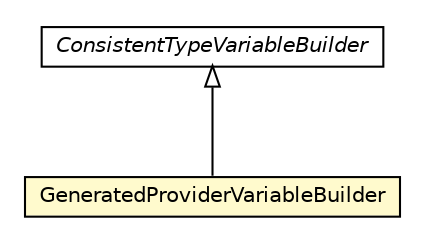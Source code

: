 #!/usr/local/bin/dot
#
# Class diagram 
# Generated by UMLGraph version 5.1 (http://www.umlgraph.org/)
#

digraph G {
	edge [fontname="Helvetica",fontsize=10,labelfontname="Helvetica",labelfontsize=10];
	node [fontname="Helvetica",fontsize=10,shape=plaintext];
	nodesep=0.25;
	ranksep=0.5;
	// org.androidtransfuse.gen.variableBuilder.ConsistentTypeVariableBuilder
	c72058 [label=<<table title="org.androidtransfuse.gen.variableBuilder.ConsistentTypeVariableBuilder" border="0" cellborder="1" cellspacing="0" cellpadding="2" port="p" href="./ConsistentTypeVariableBuilder.html">
		<tr><td><table border="0" cellspacing="0" cellpadding="1">
<tr><td align="center" balign="center"><font face="Helvetica-Oblique"> ConsistentTypeVariableBuilder </font></td></tr>
		</table></td></tr>
		</table>>, fontname="Helvetica", fontcolor="black", fontsize=10.0];
	// org.androidtransfuse.gen.variableBuilder.GeneratedProviderVariableBuilder
	c72062 [label=<<table title="org.androidtransfuse.gen.variableBuilder.GeneratedProviderVariableBuilder" border="0" cellborder="1" cellspacing="0" cellpadding="2" port="p" bgcolor="lemonChiffon" href="./GeneratedProviderVariableBuilder.html">
		<tr><td><table border="0" cellspacing="0" cellpadding="1">
<tr><td align="center" balign="center"> GeneratedProviderVariableBuilder </td></tr>
		</table></td></tr>
		</table>>, fontname="Helvetica", fontcolor="black", fontsize=10.0];
	//org.androidtransfuse.gen.variableBuilder.GeneratedProviderVariableBuilder extends org.androidtransfuse.gen.variableBuilder.ConsistentTypeVariableBuilder
	c72058:p -> c72062:p [dir=back,arrowtail=empty];
}

